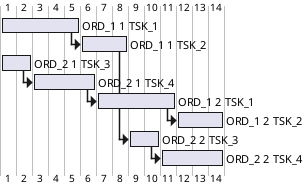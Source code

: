 @startgantt
[ORD_1 1 TSK_1] lasts 5 days
[ORD_1 1 TSK_2] lasts 3 days
[ORD_2 1 TSK_3] lasts 2 days
[ORD_2 1 TSK_4] lasts 4 days
[ORD_1 2 TSK_1] lasts 5 days
[ORD_1 2 TSK_2] lasts 3 days
[ORD_2 2 TSK_3] lasts 2 days
[ORD_2 2 TSK_4] lasts 4 days
[ORD_2 1 TSK_4] starts at [ORD_2 1 TSK_3]'s end
[ORD_1 1 TSK_2] starts at [ORD_1 1 TSK_1]'s end
[ORD_1 2 TSK_1] starts at [ORD_2 1 TSK_4]'s end
[ORD_2 2 TSK_3] starts at [ORD_1 1 TSK_2]'s end
[ORD_2 2 TSK_4] starts at [ORD_2 2 TSK_3]'s end
[ORD_1 2 TSK_2] starts at [ORD_1 2 TSK_1]'s end
@endgantt
